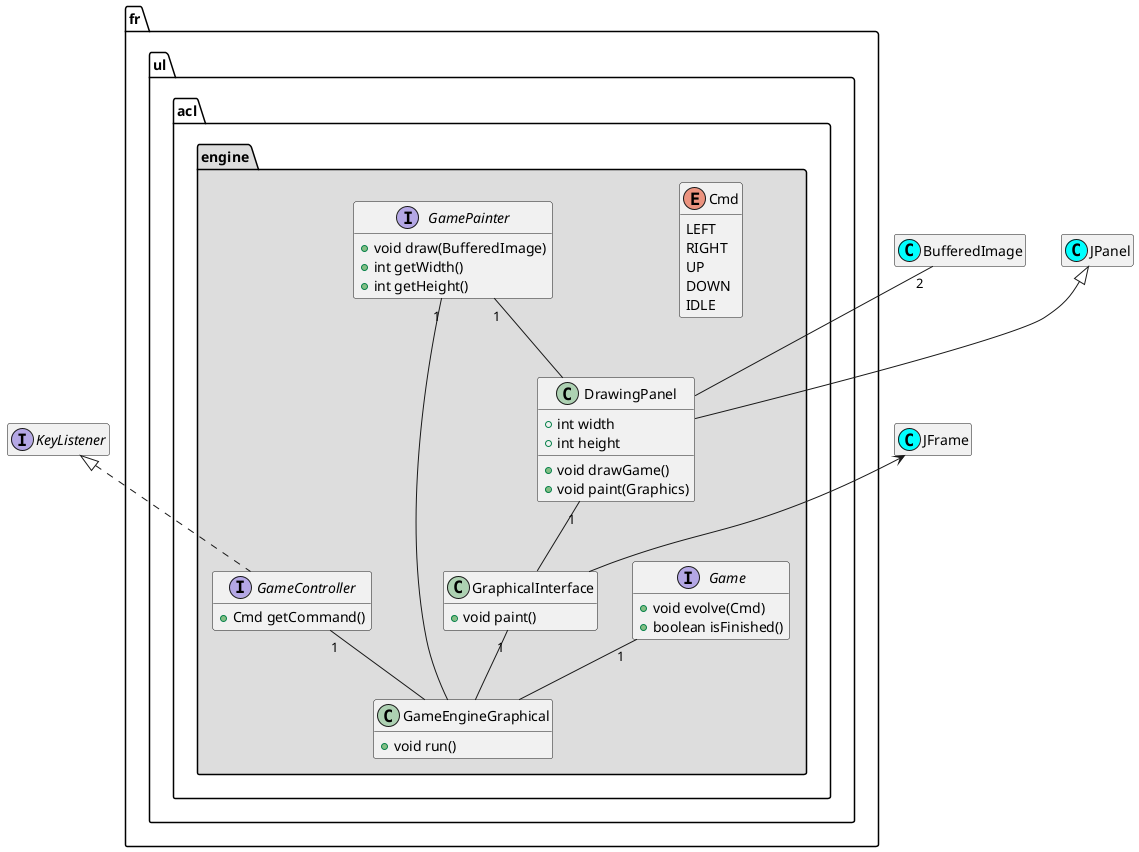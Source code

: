 @startuml

interface KeyListener

class BufferedImage << (C, cyan) >>
class JFrame << (C, cyan) >>
class JPanel << (C, cyan) >>

hide empty members

package fr.ul.acl.engine #DDDDDD {

  enum Cmd {
    LEFT
    RIGHT
    UP
    DOWN
    IDLE
  }

  interface Game {
    +void evolve(Cmd)
    +boolean isFinished()
  }

  interface GameController {
    +Cmd getCommand()
  }

  interface GamePainter {
    +void draw(BufferedImage)
    +int getWidth()
    +int getHeight()
  }

  class DrawingPanel {
    +int width
    +int height
    +void drawGame()
    +void paint(Graphics)
  }

  class GraphicalInterface {
    + void paint()
  }

  class GameEngineGraphical {
    +void run()
  }

  GamePainter "1" -- DrawingPanel
  BufferedImage "2" -- DrawingPanel

  DrawingPanel "1" -- GraphicalInterface

  Game "1" -- GameEngineGraphical
  GamePainter "1" -- GameEngineGraphical
  GameController "1" -- GameEngineGraphical
  GraphicalInterface "1" -- GameEngineGraphical

  hide empty members

}

KeyListener <|.. GameController
JPanel <|-- DrawingPanel
JFrame <-- GraphicalInterface

@enduml